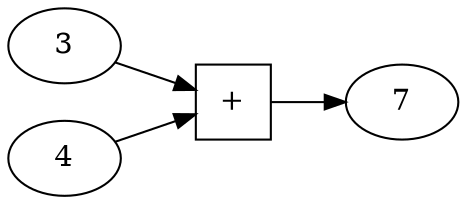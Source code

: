 digraph Addition {
    graph [rankdir=LR];
    a [label=3];
    b [label=4];
    c [label=7];
    plus [label="+",shape=square];
    a -> plus;
    b -> plus;
    plus -> c;
}